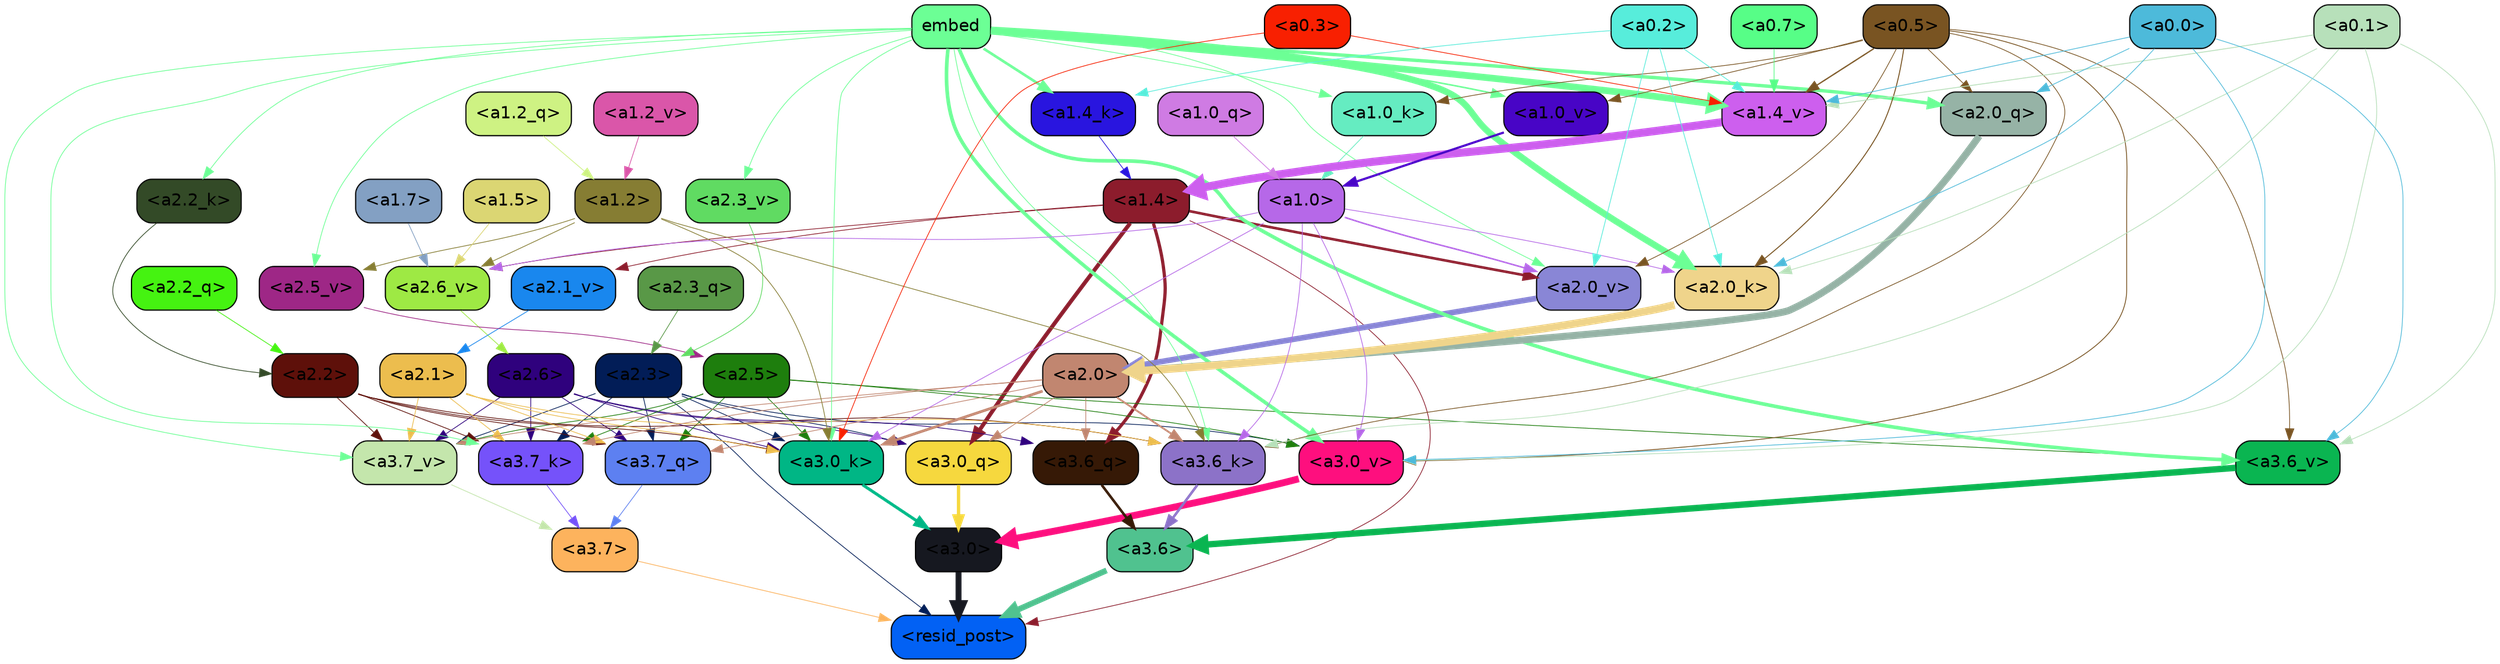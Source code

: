 strict digraph "" {
	graph [bgcolor=transparent,
		layout=dot,
		overlap=false,
		splines=true
	];
	"<a3.7>"	[color=black,
		fillcolor="#fdb35d",
		fontname=Helvetica,
		shape=box,
		style="filled, rounded"];
	"<resid_post>"	[color=black,
		fillcolor="#0261f4",
		fontname=Helvetica,
		shape=box,
		style="filled, rounded"];
	"<a3.7>" -> "<resid_post>"	[color="#fdb35d",
		penwidth=0.6];
	"<a3.6>"	[color=black,
		fillcolor="#50c28f",
		fontname=Helvetica,
		shape=box,
		style="filled, rounded"];
	"<a3.6>" -> "<resid_post>"	[color="#50c28f",
		penwidth=4.751612067222595];
	"<a3.0>"	[color=black,
		fillcolor="#161820",
		fontname=Helvetica,
		shape=box,
		style="filled, rounded"];
	"<a3.0>" -> "<resid_post>"	[color="#161820",
		penwidth=4.884142994880676];
	"<a2.3>"	[color=black,
		fillcolor="#021d57",
		fontname=Helvetica,
		shape=box,
		style="filled, rounded"];
	"<a2.3>" -> "<resid_post>"	[color="#021d57",
		penwidth=0.6];
	"<a3.7_q>"	[color=black,
		fillcolor="#5d80f1",
		fontname=Helvetica,
		shape=box,
		style="filled, rounded"];
	"<a2.3>" -> "<a3.7_q>"	[color="#021d57",
		penwidth=0.6];
	"<a3.0_q>"	[color=black,
		fillcolor="#f6d83e",
		fontname=Helvetica,
		shape=box,
		style="filled, rounded"];
	"<a2.3>" -> "<a3.0_q>"	[color="#021d57",
		penwidth=0.6];
	"<a3.7_k>"	[color=black,
		fillcolor="#7552fa",
		fontname=Helvetica,
		shape=box,
		style="filled, rounded"];
	"<a2.3>" -> "<a3.7_k>"	[color="#021d57",
		penwidth=0.6];
	"<a3.0_k>"	[color=black,
		fillcolor="#00b685",
		fontname=Helvetica,
		shape=box,
		style="filled, rounded"];
	"<a2.3>" -> "<a3.0_k>"	[color="#021d57",
		penwidth=0.6];
	"<a3.7_v>"	[color=black,
		fillcolor="#c4e6ac",
		fontname=Helvetica,
		shape=box,
		style="filled, rounded"];
	"<a2.3>" -> "<a3.7_v>"	[color="#021d57",
		penwidth=0.6];
	"<a3.0_v>"	[color=black,
		fillcolor="#fe0f7e",
		fontname=Helvetica,
		shape=box,
		style="filled, rounded"];
	"<a2.3>" -> "<a3.0_v>"	[color="#021d57",
		penwidth=0.6];
	"<a1.4>"	[color=black,
		fillcolor="#8c1c2c",
		fontname=Helvetica,
		shape=box,
		style="filled, rounded"];
	"<a1.4>" -> "<resid_post>"	[color="#8c1c2c",
		penwidth=0.6];
	"<a3.6_q>"	[color=black,
		fillcolor="#361906",
		fontname=Helvetica,
		shape=box,
		style="filled, rounded"];
	"<a1.4>" -> "<a3.6_q>"	[color="#8c1c2c",
		penwidth=2.6469622254371643];
	"<a1.4>" -> "<a3.0_q>"	[color="#8c1c2c",
		penwidth=3.3040847778320312];
	"<a2.6_v>"	[color=black,
		fillcolor="#9ee944",
		fontname=Helvetica,
		shape=box,
		style="filled, rounded"];
	"<a1.4>" -> "<a2.6_v>"	[color="#8c1c2c",
		penwidth=0.6];
	"<a2.1_v>"	[color=black,
		fillcolor="#1987ee",
		fontname=Helvetica,
		shape=box,
		style="filled, rounded"];
	"<a1.4>" -> "<a2.1_v>"	[color="#8c1c2c",
		penwidth=0.6];
	"<a2.0_v>"	[color=black,
		fillcolor="#8986d6",
		fontname=Helvetica,
		shape=box,
		style="filled, rounded"];
	"<a1.4>" -> "<a2.0_v>"	[color="#8c1c2c",
		penwidth=2.1286070346832275];
	"<a3.7_q>" -> "<a3.7>"	[color="#5d80f1",
		penwidth=0.6];
	"<a3.6_q>" -> "<a3.6>"	[color="#361906",
		penwidth=2.091020345687866];
	"<a3.0_q>" -> "<a3.0>"	[color="#f6d83e",
		penwidth=2.7421876192092896];
	"<a3.7_k>" -> "<a3.7>"	[color="#7552fa",
		penwidth=0.6];
	"<a3.6_k>"	[color=black,
		fillcolor="#8c72c8",
		fontname=Helvetica,
		shape=box,
		style="filled, rounded"];
	"<a3.6_k>" -> "<a3.6>"	[color="#8c72c8",
		penwidth=2.048597991466522];
	"<a3.0_k>" -> "<a3.0>"	[color="#00b685",
		penwidth=2.476402521133423];
	"<a3.7_v>" -> "<a3.7>"	[color="#c4e6ac",
		penwidth=0.6];
	"<a3.6_v>"	[color=black,
		fillcolor="#0ab551",
		fontname=Helvetica,
		shape=box,
		style="filled, rounded"];
	"<a3.6_v>" -> "<a3.6>"	[color="#0ab551",
		penwidth=5.2550448179244995];
	"<a3.0_v>" -> "<a3.0>"	[color="#fe0f7e",
		penwidth=5.652270674705505];
	"<a2.6>"	[color=black,
		fillcolor="#2f017d",
		fontname=Helvetica,
		shape=box,
		style="filled, rounded"];
	"<a2.6>" -> "<a3.7_q>"	[color="#2f017d",
		penwidth=0.6];
	"<a2.6>" -> "<a3.6_q>"	[color="#2f017d",
		penwidth=0.6];
	"<a2.6>" -> "<a3.0_q>"	[color="#2f017d",
		penwidth=0.6];
	"<a2.6>" -> "<a3.7_k>"	[color="#2f017d",
		penwidth=0.6];
	"<a2.6>" -> "<a3.0_k>"	[color="#2f017d",
		penwidth=0.6];
	"<a2.6>" -> "<a3.7_v>"	[color="#2f017d",
		penwidth=0.6];
	"<a2.5>"	[color=black,
		fillcolor="#1e7e0d",
		fontname=Helvetica,
		shape=box,
		style="filled, rounded"];
	"<a2.5>" -> "<a3.7_q>"	[color="#1e7e0d",
		penwidth=0.6];
	"<a2.5>" -> "<a3.7_k>"	[color="#1e7e0d",
		penwidth=0.6];
	"<a2.5>" -> "<a3.0_k>"	[color="#1e7e0d",
		penwidth=0.6];
	"<a2.5>" -> "<a3.7_v>"	[color="#1e7e0d",
		penwidth=0.6];
	"<a2.5>" -> "<a3.6_v>"	[color="#1e7e0d",
		penwidth=0.6];
	"<a2.5>" -> "<a3.0_v>"	[color="#1e7e0d",
		penwidth=0.6];
	"<a2.2>"	[color=black,
		fillcolor="#5e100a",
		fontname=Helvetica,
		shape=box,
		style="filled, rounded"];
	"<a2.2>" -> "<a3.7_q>"	[color="#5e100a",
		penwidth=0.6];
	"<a2.2>" -> "<a3.7_k>"	[color="#5e100a",
		penwidth=0.6];
	"<a2.2>" -> "<a3.6_k>"	[color="#5e100a",
		penwidth=0.6];
	"<a2.2>" -> "<a3.0_k>"	[color="#5e100a",
		penwidth=0.6];
	"<a2.2>" -> "<a3.7_v>"	[color="#5e100a",
		penwidth=0.6];
	"<a2.1>"	[color=black,
		fillcolor="#ecbd4e",
		fontname=Helvetica,
		shape=box,
		style="filled, rounded"];
	"<a2.1>" -> "<a3.7_q>"	[color="#ecbd4e",
		penwidth=0.6];
	"<a2.1>" -> "<a3.7_k>"	[color="#ecbd4e",
		penwidth=0.6];
	"<a2.1>" -> "<a3.6_k>"	[color="#ecbd4e",
		penwidth=0.6];
	"<a2.1>" -> "<a3.0_k>"	[color="#ecbd4e",
		penwidth=0.6];
	"<a2.1>" -> "<a3.7_v>"	[color="#ecbd4e",
		penwidth=0.6];
	"<a2.0>"	[color=black,
		fillcolor="#c18670",
		fontname=Helvetica,
		shape=box,
		style="filled, rounded"];
	"<a2.0>" -> "<a3.7_q>"	[color="#c18670",
		penwidth=0.6];
	"<a2.0>" -> "<a3.6_q>"	[color="#c18670",
		penwidth=0.6];
	"<a2.0>" -> "<a3.0_q>"	[color="#c18670",
		penwidth=0.6];
	"<a2.0>" -> "<a3.7_k>"	[color="#c18670",
		penwidth=0.6];
	"<a2.0>" -> "<a3.6_k>"	[color="#c18670",
		penwidth=1.4757367372512817];
	"<a2.0>" -> "<a3.0_k>"	[color="#c18670",
		penwidth=2.2137351036071777];
	"<a2.0>" -> "<a3.7_v>"	[color="#c18670",
		penwidth=0.6];
	embed	[color=black,
		fillcolor="#6cff95",
		fontname=Helvetica,
		shape=box,
		style="filled, rounded"];
	embed -> "<a3.7_k>"	[color="#6cff95",
		penwidth=0.6];
	embed -> "<a3.6_k>"	[color="#6cff95",
		penwidth=0.6];
	embed -> "<a3.0_k>"	[color="#6cff95",
		penwidth=0.6];
	embed -> "<a3.7_v>"	[color="#6cff95",
		penwidth=0.6];
	embed -> "<a3.6_v>"	[color="#6cff95",
		penwidth=2.9582033157348633];
	embed -> "<a3.0_v>"	[color="#6cff95",
		penwidth=2.972973108291626];
	"<a2.0_q>"	[color=black,
		fillcolor="#96b3a6",
		fontname=Helvetica,
		shape=box,
		style="filled, rounded"];
	embed -> "<a2.0_q>"	[color="#6cff95",
		penwidth=2.7699792869389057];
	"<a2.2_k>"	[color=black,
		fillcolor="#334a27",
		fontname=Helvetica,
		shape=box,
		style="filled, rounded"];
	embed -> "<a2.2_k>"	[color="#6cff95",
		penwidth=0.6];
	"<a2.0_k>"	[color=black,
		fillcolor="#efd48b",
		fontname=Helvetica,
		shape=box,
		style="filled, rounded"];
	embed -> "<a2.0_k>"	[color="#6cff95",
		penwidth=5.362775564193726];
	"<a2.5_v>"	[color=black,
		fillcolor="#9e2786",
		fontname=Helvetica,
		shape=box,
		style="filled, rounded"];
	embed -> "<a2.5_v>"	[color="#6cff95",
		penwidth=0.6];
	"<a2.3_v>"	[color=black,
		fillcolor="#60db62",
		fontname=Helvetica,
		shape=box,
		style="filled, rounded"];
	embed -> "<a2.3_v>"	[color="#6cff95",
		penwidth=0.6];
	embed -> "<a2.0_v>"	[color="#6cff95",
		penwidth=0.6];
	"<a1.4_k>"	[color=black,
		fillcolor="#2915df",
		fontname=Helvetica,
		shape=box,
		style="filled, rounded"];
	embed -> "<a1.4_k>"	[color="#6cff95",
		penwidth=2.147887945175171];
	"<a1.0_k>"	[color=black,
		fillcolor="#65ecc1",
		fontname=Helvetica,
		shape=box,
		style="filled, rounded"];
	embed -> "<a1.0_k>"	[color="#6cff95",
		penwidth=0.6];
	"<a1.4_v>"	[color=black,
		fillcolor="#cd5fee",
		fontname=Helvetica,
		shape=box,
		style="filled, rounded"];
	embed -> "<a1.4_v>"	[color="#6cff95",
		penwidth=5.545122385025024];
	"<a1.0_v>"	[color=black,
		fillcolor="#4805c6",
		fontname=Helvetica,
		shape=box,
		style="filled, rounded"];
	embed -> "<a1.0_v>"	[color="#6cff95",
		penwidth=1.26444411277771];
	"<a1.2>"	[color=black,
		fillcolor="#867d33",
		fontname=Helvetica,
		shape=box,
		style="filled, rounded"];
	"<a1.2>" -> "<a3.6_k>"	[color="#867d33",
		penwidth=0.6];
	"<a1.2>" -> "<a3.0_k>"	[color="#867d33",
		penwidth=0.6];
	"<a1.2>" -> "<a2.6_v>"	[color="#867d33",
		penwidth=0.6];
	"<a1.2>" -> "<a2.5_v>"	[color="#867d33",
		penwidth=0.6];
	"<a1.0>"	[color=black,
		fillcolor="#b668e8",
		fontname=Helvetica,
		shape=box,
		style="filled, rounded"];
	"<a1.0>" -> "<a3.6_k>"	[color="#b668e8",
		penwidth=0.6];
	"<a1.0>" -> "<a3.0_k>"	[color="#b668e8",
		penwidth=0.6];
	"<a1.0>" -> "<a3.0_v>"	[color="#b668e8",
		penwidth=0.6];
	"<a1.0>" -> "<a2.0_k>"	[color="#b668e8",
		penwidth=0.6];
	"<a1.0>" -> "<a2.6_v>"	[color="#b668e8",
		penwidth=0.6];
	"<a1.0>" -> "<a2.0_v>"	[color="#b668e8",
		penwidth=1.2240618467330933];
	"<a0.5>"	[color=black,
		fillcolor="#795422",
		fontname=Helvetica,
		shape=box,
		style="filled, rounded"];
	"<a0.5>" -> "<a3.6_k>"	[color="#795422",
		penwidth=0.6];
	"<a0.5>" -> "<a3.6_v>"	[color="#795422",
		penwidth=0.6];
	"<a0.5>" -> "<a3.0_v>"	[color="#795422",
		penwidth=0.6790935099124908];
	"<a0.5>" -> "<a2.0_q>"	[color="#795422",
		penwidth=0.6];
	"<a0.5>" -> "<a2.0_k>"	[color="#795422",
		penwidth=0.7897988557815552];
	"<a0.5>" -> "<a2.0_v>"	[color="#795422",
		penwidth=0.6];
	"<a0.5>" -> "<a1.0_k>"	[color="#795422",
		penwidth=0.6];
	"<a0.5>" -> "<a1.4_v>"	[color="#795422",
		penwidth=1.0479987859725952];
	"<a0.5>" -> "<a1.0_v>"	[color="#795422",
		penwidth=0.6];
	"<a0.1>"	[color=black,
		fillcolor="#b7e0ba",
		fontname=Helvetica,
		shape=box,
		style="filled, rounded"];
	"<a0.1>" -> "<a3.6_k>"	[color="#b7e0ba",
		penwidth=0.6];
	"<a0.1>" -> "<a3.6_v>"	[color="#b7e0ba",
		penwidth=0.6];
	"<a0.1>" -> "<a3.0_v>"	[color="#b7e0ba",
		penwidth=0.6];
	"<a0.1>" -> "<a2.0_k>"	[color="#b7e0ba",
		penwidth=0.6];
	"<a0.1>" -> "<a1.4_v>"	[color="#b7e0ba",
		penwidth=0.7031502723693848];
	"<a0.3>"	[color=black,
		fillcolor="#f82001",
		fontname=Helvetica,
		shape=box,
		style="filled, rounded"];
	"<a0.3>" -> "<a3.0_k>"	[color="#f82001",
		penwidth=0.6];
	"<a0.3>" -> "<a1.4_v>"	[color="#f82001",
		penwidth=0.6];
	"<a0.0>"	[color=black,
		fillcolor="#4dbada",
		fontname=Helvetica,
		shape=box,
		style="filled, rounded"];
	"<a0.0>" -> "<a3.6_v>"	[color="#4dbada",
		penwidth=0.6];
	"<a0.0>" -> "<a3.0_v>"	[color="#4dbada",
		penwidth=0.6];
	"<a0.0>" -> "<a2.0_q>"	[color="#4dbada",
		penwidth=0.6];
	"<a0.0>" -> "<a2.0_k>"	[color="#4dbada",
		penwidth=0.6];
	"<a0.0>" -> "<a1.4_v>"	[color="#4dbada",
		penwidth=0.6];
	"<a2.3_q>"	[color=black,
		fillcolor="#599847",
		fontname=Helvetica,
		shape=box,
		style="filled, rounded"];
	"<a2.3_q>" -> "<a2.3>"	[color="#599847",
		penwidth=0.6];
	"<a2.2_q>"	[color=black,
		fillcolor="#45f311",
		fontname=Helvetica,
		shape=box,
		style="filled, rounded"];
	"<a2.2_q>" -> "<a2.2>"	[color="#45f311",
		penwidth=0.6];
	"<a2.0_q>" -> "<a2.0>"	[color="#96b3a6",
		penwidth=5.819834470748901];
	"<a2.2_k>" -> "<a2.2>"	[color="#334a27",
		penwidth=0.6];
	"<a2.0_k>" -> "<a2.0>"	[color="#efd48b",
		penwidth=6.470837593078613];
	"<a2.6_v>" -> "<a2.6>"	[color="#9ee944",
		penwidth=0.6];
	"<a2.5_v>" -> "<a2.5>"	[color="#9e2786",
		penwidth=0.6];
	"<a2.3_v>" -> "<a2.3>"	[color="#60db62",
		penwidth=0.6];
	"<a2.1_v>" -> "<a2.1>"	[color="#1987ee",
		penwidth=0.6];
	"<a2.0_v>" -> "<a2.0>"	[color="#8986d6",
		penwidth=4.5950857400894165];
	"<a0.2>"	[color=black,
		fillcolor="#57eddb",
		fontname=Helvetica,
		shape=box,
		style="filled, rounded"];
	"<a0.2>" -> "<a2.0_k>"	[color="#57eddb",
		penwidth=0.6];
	"<a0.2>" -> "<a2.0_v>"	[color="#57eddb",
		penwidth=0.6];
	"<a0.2>" -> "<a1.4_k>"	[color="#57eddb",
		penwidth=0.6];
	"<a0.2>" -> "<a1.4_v>"	[color="#57eddb",
		penwidth=0.6];
	"<a1.7>"	[color=black,
		fillcolor="#83a0c3",
		fontname=Helvetica,
		shape=box,
		style="filled, rounded"];
	"<a1.7>" -> "<a2.6_v>"	[color="#83a0c3",
		penwidth=0.6];
	"<a1.5>"	[color=black,
		fillcolor="#dbd673",
		fontname=Helvetica,
		shape=box,
		style="filled, rounded"];
	"<a1.5>" -> "<a2.6_v>"	[color="#dbd673",
		penwidth=0.6];
	"<a1.2_q>"	[color=black,
		fillcolor="#cef283",
		fontname=Helvetica,
		shape=box,
		style="filled, rounded"];
	"<a1.2_q>" -> "<a1.2>"	[color="#cef283",
		penwidth=0.6];
	"<a1.0_q>"	[color=black,
		fillcolor="#cf7be3",
		fontname=Helvetica,
		shape=box,
		style="filled, rounded"];
	"<a1.0_q>" -> "<a1.0>"	[color="#cf7be3",
		penwidth=0.6];
	"<a1.4_k>" -> "<a1.4>"	[color="#2915df",
		penwidth=0.6];
	"<a1.0_k>" -> "<a1.0>"	[color="#65ecc1",
		penwidth=0.6];
	"<a1.4_v>" -> "<a1.4>"	[color="#cd5fee",
		penwidth=6.635385513305664];
	"<a1.2_v>"	[color=black,
		fillcolor="#da56a9",
		fontname=Helvetica,
		shape=box,
		style="filled, rounded"];
	"<a1.2_v>" -> "<a1.2>"	[color="#da56a9",
		penwidth=0.6];
	"<a1.0_v>" -> "<a1.0>"	[color="#4805c6",
		penwidth=1.807669460773468];
	"<a0.7>"	[color=black,
		fillcolor="#57fe87",
		fontname=Helvetica,
		shape=box,
		style="filled, rounded"];
	"<a0.7>" -> "<a1.4_v>"	[color="#57fe87",
		penwidth=0.6];
}
